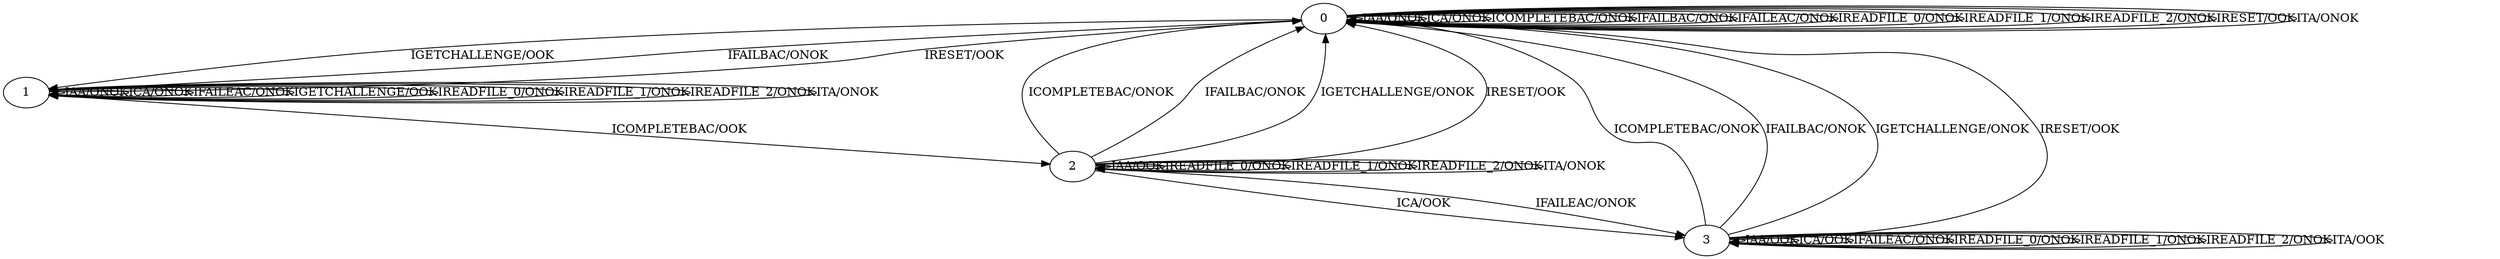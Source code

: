 digraph {
0
1
2
3
0 -> 0 [label="IAA/ONOK"]
0 -> 0 [label="ICA/ONOK"]
0 -> 0 [label="ICOMPLETEBAC/ONOK"]
0 -> 0 [label="IFAILBAC/ONOK"]
0 -> 0 [label="IFAILEAC/ONOK"]
0 -> 1 [label="IGETCHALLENGE/OOK"]
0 -> 0 [label="IREADFILE_0/ONOK"]
0 -> 0 [label="IREADFILE_1/ONOK"]
0 -> 0 [label="IREADFILE_2/ONOK"]
0 -> 0 [label="IRESET/OOK"]
0 -> 0 [label="ITA/ONOK"]
1 -> 1 [label="IAA/ONOK"]
1 -> 1 [label="ICA/ONOK"]
1 -> 2 [label="ICOMPLETEBAC/OOK"]
1 -> 0 [label="IFAILBAC/ONOK"]
1 -> 1 [label="IFAILEAC/ONOK"]
1 -> 1 [label="IGETCHALLENGE/OOK"]
1 -> 1 [label="IREADFILE_0/ONOK"]
1 -> 1 [label="IREADFILE_1/ONOK"]
1 -> 1 [label="IREADFILE_2/ONOK"]
1 -> 0 [label="IRESET/OOK"]
1 -> 1 [label="ITA/ONOK"]
2 -> 2 [label="IAA/OOK"]
2 -> 3 [label="ICA/OOK"]
2 -> 0 [label="ICOMPLETEBAC/ONOK"]
2 -> 0 [label="IFAILBAC/ONOK"]
2 -> 3 [label="IFAILEAC/ONOK"]
2 -> 0 [label="IGETCHALLENGE/ONOK"]
2 -> 2 [label="IREADFILE_0/ONOK"]
2 -> 2 [label="IREADFILE_1/ONOK"]
2 -> 2 [label="IREADFILE_2/ONOK"]
2 -> 0 [label="IRESET/OOK"]
2 -> 2 [label="ITA/ONOK"]
3 -> 3 [label="IAA/OOK"]
3 -> 3 [label="ICA/OOK"]
3 -> 0 [label="ICOMPLETEBAC/ONOK"]
3 -> 0 [label="IFAILBAC/ONOK"]
3 -> 3 [label="IFAILEAC/ONOK"]
3 -> 0 [label="IGETCHALLENGE/ONOK"]
3 -> 3 [label="IREADFILE_0/ONOK"]
3 -> 3 [label="IREADFILE_1/ONOK"]
3 -> 3 [label="IREADFILE_2/ONOK"]
3 -> 0 [label="IRESET/OOK"]
3 -> 3 [label="ITA/OOK"]
}
